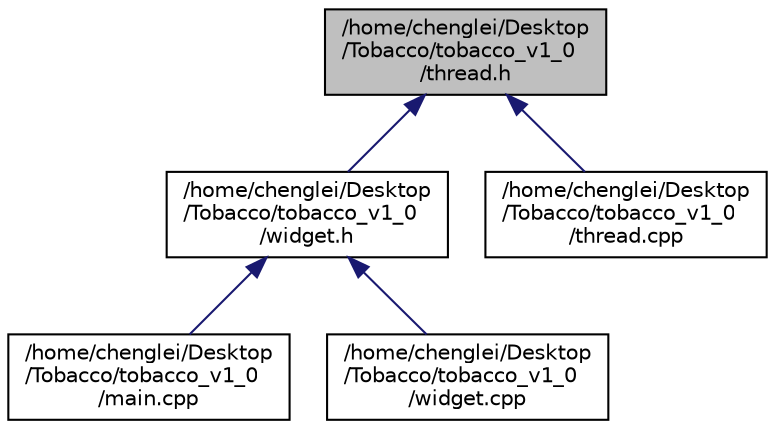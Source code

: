 digraph "/home/chenglei/Desktop/Tobacco/tobacco_v1_0/thread.h"
{
  edge [fontname="Helvetica",fontsize="10",labelfontname="Helvetica",labelfontsize="10"];
  node [fontname="Helvetica",fontsize="10",shape=record];
  Node21 [label="/home/chenglei/Desktop\l/Tobacco/tobacco_v1_0\l/thread.h",height=0.2,width=0.4,color="black", fillcolor="grey75", style="filled", fontcolor="black"];
  Node21 -> Node22 [dir="back",color="midnightblue",fontsize="10",style="solid",fontname="Helvetica"];
  Node22 [label="/home/chenglei/Desktop\l/Tobacco/tobacco_v1_0\l/widget.h",height=0.2,width=0.4,color="black", fillcolor="white", style="filled",URL="$widget_8h.html"];
  Node22 -> Node23 [dir="back",color="midnightblue",fontsize="10",style="solid",fontname="Helvetica"];
  Node23 [label="/home/chenglei/Desktop\l/Tobacco/tobacco_v1_0\l/main.cpp",height=0.2,width=0.4,color="black", fillcolor="white", style="filled",URL="$main_8cpp.html"];
  Node22 -> Node24 [dir="back",color="midnightblue",fontsize="10",style="solid",fontname="Helvetica"];
  Node24 [label="/home/chenglei/Desktop\l/Tobacco/tobacco_v1_0\l/widget.cpp",height=0.2,width=0.4,color="black", fillcolor="white", style="filled",URL="$widget_8cpp.html"];
  Node21 -> Node25 [dir="back",color="midnightblue",fontsize="10",style="solid",fontname="Helvetica"];
  Node25 [label="/home/chenglei/Desktop\l/Tobacco/tobacco_v1_0\l/thread.cpp",height=0.2,width=0.4,color="black", fillcolor="white", style="filled",URL="$thread_8cpp.html",tooltip="The file contains the details about implementation of three thread class SendThread,RecvThread,SaveThread and one class SaveBuf. "];
}
